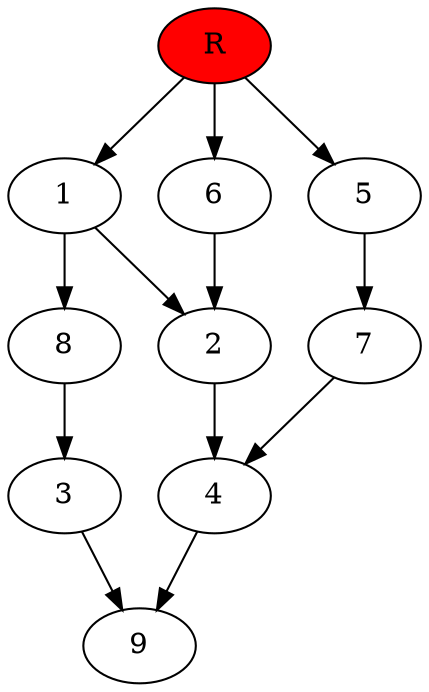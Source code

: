 digraph prb40506 {
	1
	2
	3
	4
	5
	6
	7
	8
	R [fillcolor="#ff0000" style=filled]
	1 -> 2
	1 -> 8
	2 -> 4
	3 -> 9
	4 -> 9
	5 -> 7
	6 -> 2
	7 -> 4
	8 -> 3
	R -> 1
	R -> 5
	R -> 6
}
